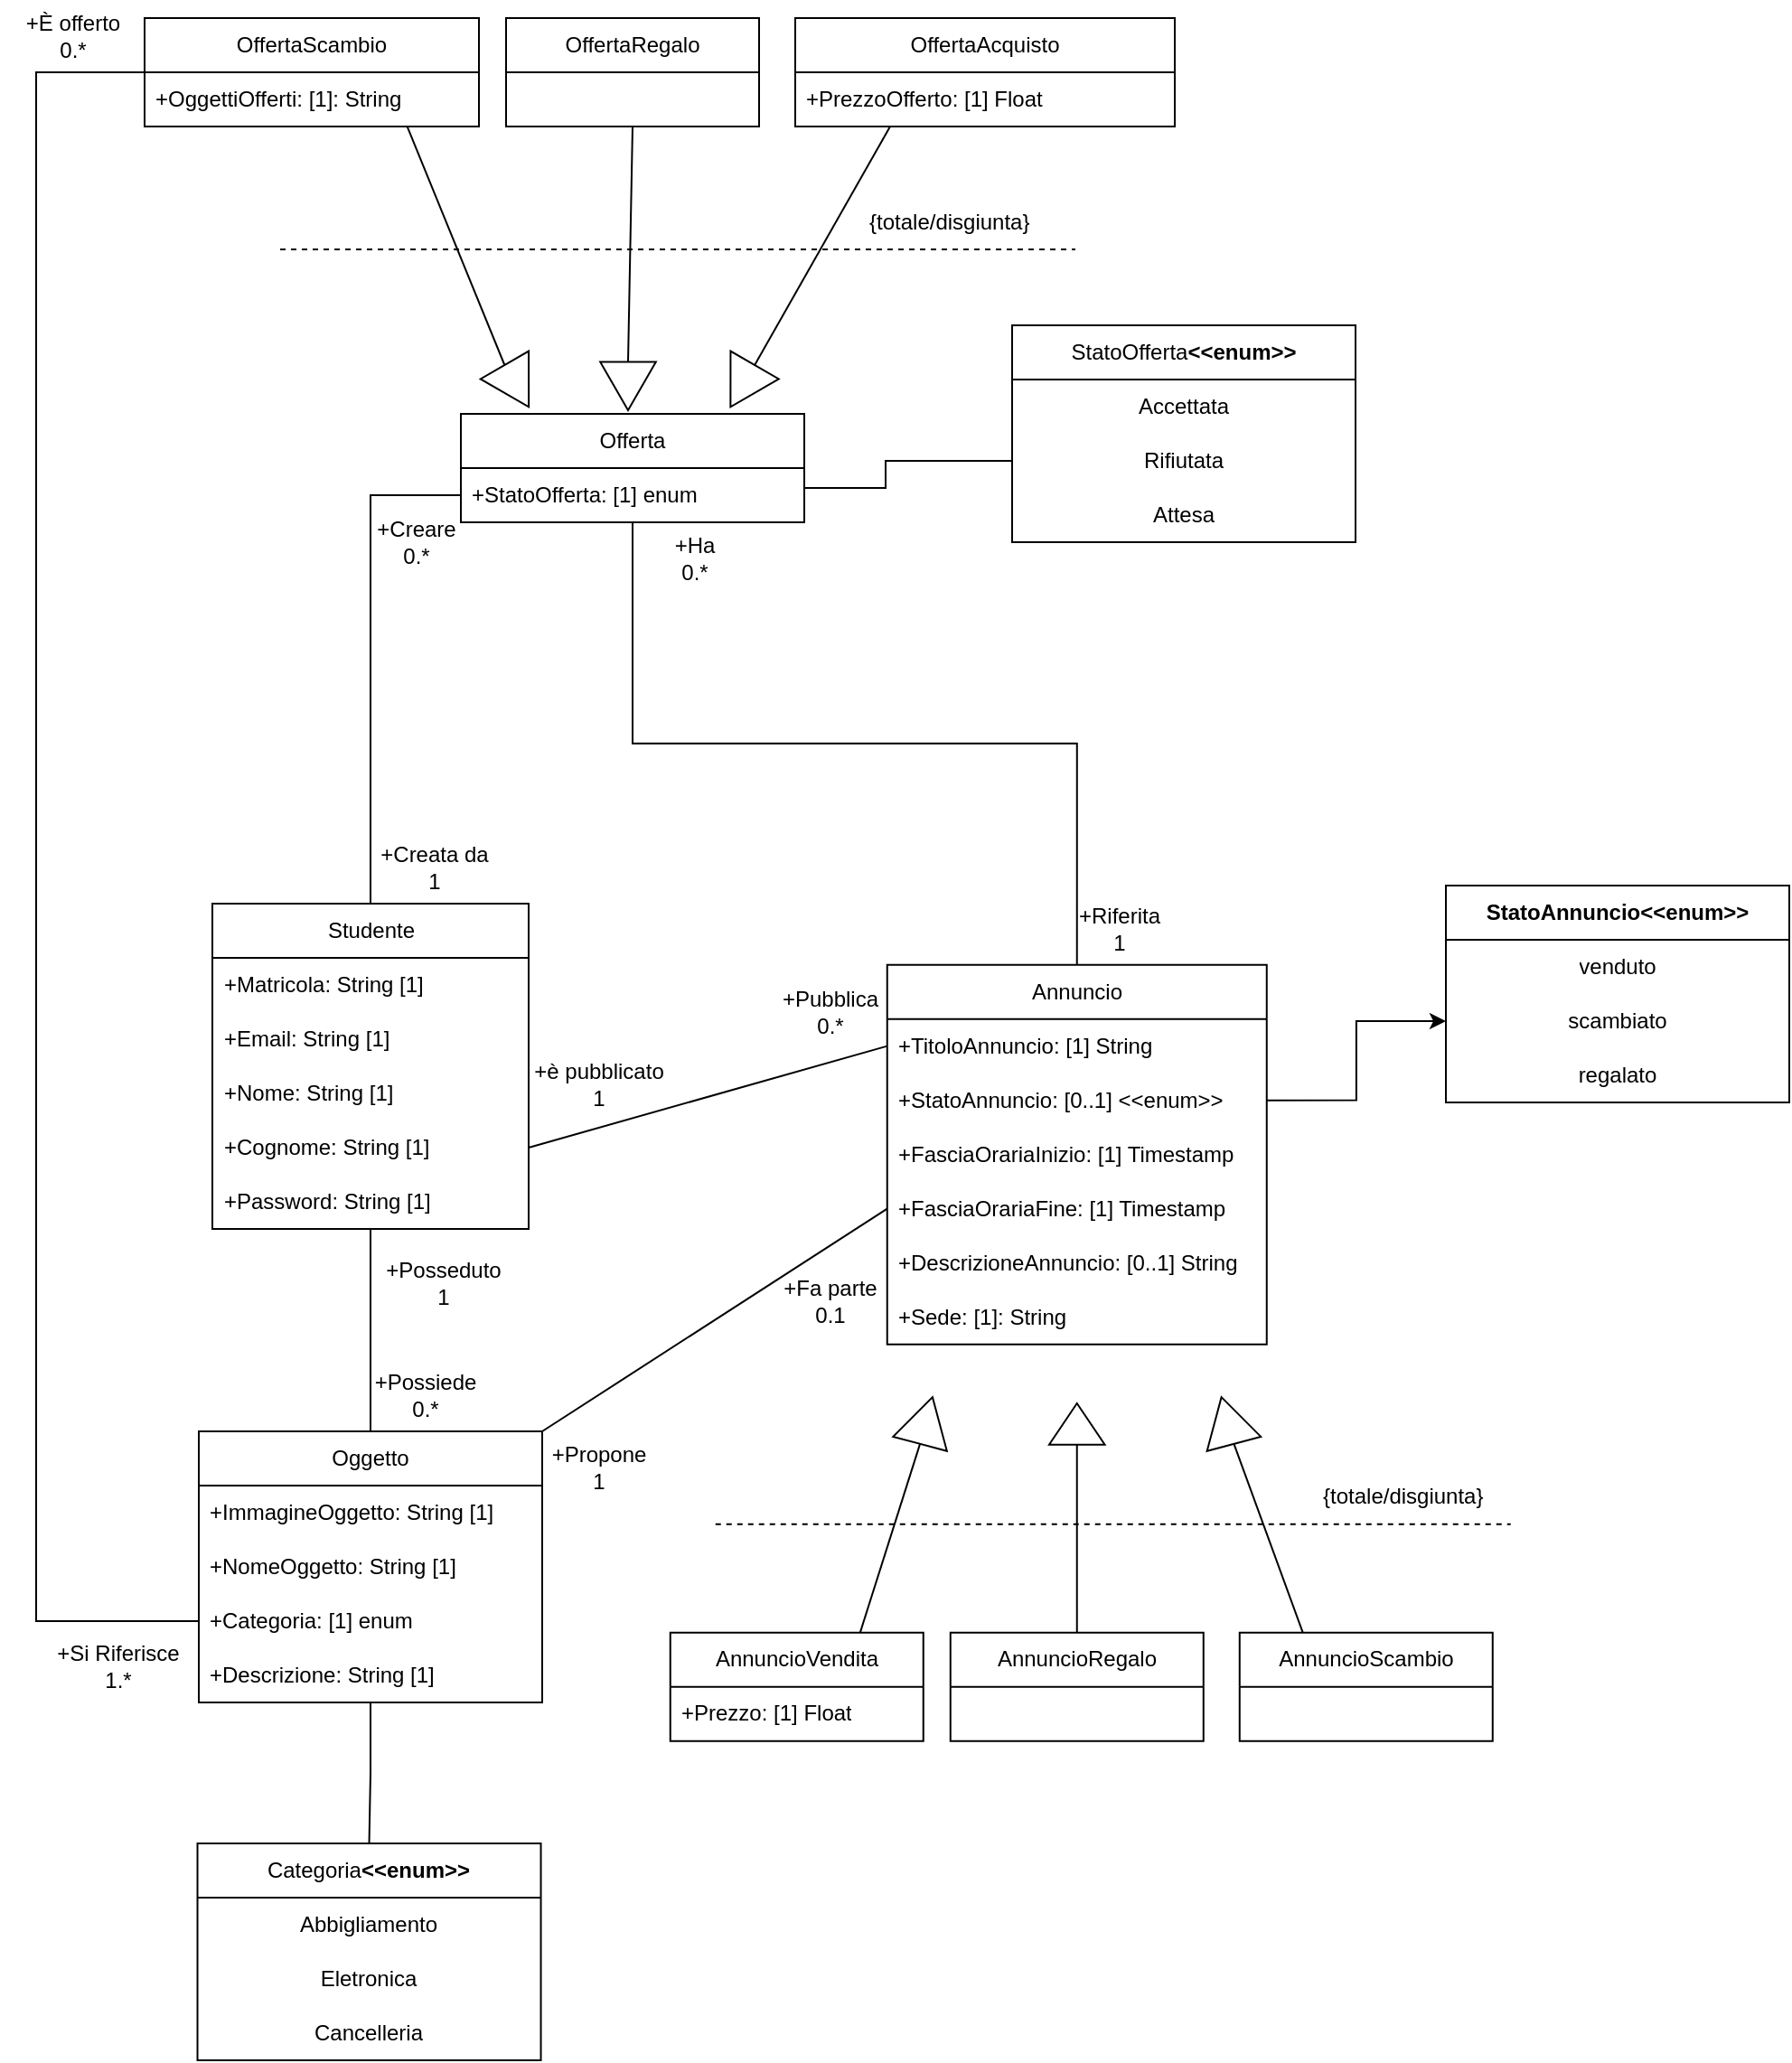 <mxfile version="27.1.4">
  <diagram name="Pagina-1" id="fstao1rTsG6bX0ReccVa">
    <mxGraphModel dx="1027" dy="323" grid="1" gridSize="10" guides="1" tooltips="1" connect="1" arrows="1" fold="1" page="1" pageScale="1" pageWidth="1169" pageHeight="827" math="0" shadow="0">
      <root>
        <mxCell id="0" />
        <mxCell id="1" parent="0" />
        <mxCell id="-MTlHBFxC1dhgQvG2mJh-1" value="Studente" style="swimlane;fontStyle=0;childLayout=stackLayout;horizontal=1;startSize=30;horizontalStack=0;resizeParent=1;resizeParentMax=0;resizeLast=0;collapsible=1;marginBottom=0;whiteSpace=wrap;html=1;" parent="1" vertex="1">
          <mxGeometry x="257.5" y="1400" width="175" height="180" as="geometry" />
        </mxCell>
        <mxCell id="ksHiljcpxTpXcH98oOzH-33" value="+Matricola: String [1]" style="text;strokeColor=none;fillColor=none;align=left;verticalAlign=middle;spacingLeft=4;spacingRight=4;overflow=hidden;points=[[0,0.5],[1,0.5]];portConstraint=eastwest;rotatable=0;whiteSpace=wrap;html=1;" vertex="1" parent="-MTlHBFxC1dhgQvG2mJh-1">
          <mxGeometry y="30" width="175" height="30" as="geometry" />
        </mxCell>
        <mxCell id="-MTlHBFxC1dhgQvG2mJh-57" value="+Email: String [1]" style="text;strokeColor=none;fillColor=none;align=left;verticalAlign=middle;spacingLeft=4;spacingRight=4;overflow=hidden;points=[[0,0.5],[1,0.5]];portConstraint=eastwest;rotatable=0;whiteSpace=wrap;html=1;" parent="-MTlHBFxC1dhgQvG2mJh-1" vertex="1">
          <mxGeometry y="60" width="175" height="30" as="geometry" />
        </mxCell>
        <mxCell id="ksHiljcpxTpXcH98oOzH-4" value="+Nome: String [1]" style="text;strokeColor=none;fillColor=none;align=left;verticalAlign=middle;spacingLeft=4;spacingRight=4;overflow=hidden;points=[[0,0.5],[1,0.5]];portConstraint=eastwest;rotatable=0;whiteSpace=wrap;html=1;" vertex="1" parent="-MTlHBFxC1dhgQvG2mJh-1">
          <mxGeometry y="90" width="175" height="30" as="geometry" />
        </mxCell>
        <mxCell id="-MTlHBFxC1dhgQvG2mJh-3" value="+Cognome: String [1]" style="text;strokeColor=none;fillColor=none;align=left;verticalAlign=middle;spacingLeft=4;spacingRight=4;overflow=hidden;points=[[0,0.5],[1,0.5]];portConstraint=eastwest;rotatable=0;whiteSpace=wrap;html=1;" parent="-MTlHBFxC1dhgQvG2mJh-1" vertex="1">
          <mxGeometry y="120" width="175" height="30" as="geometry" />
        </mxCell>
        <mxCell id="mf55nS-00f5Hyj-tEOja-1" value="+Password: String [1]" style="text;strokeColor=none;fillColor=none;align=left;verticalAlign=middle;spacingLeft=4;spacingRight=4;overflow=hidden;points=[[0,0.5],[1,0.5]];portConstraint=eastwest;rotatable=0;whiteSpace=wrap;html=1;" parent="-MTlHBFxC1dhgQvG2mJh-1" vertex="1">
          <mxGeometry y="150" width="175" height="30" as="geometry" />
        </mxCell>
        <mxCell id="ksHiljcpxTpXcH98oOzH-39" style="edgeStyle=orthogonalEdgeStyle;rounded=0;orthogonalLoop=1;jettySize=auto;html=1;exitX=0.5;exitY=1;exitDx=0;exitDy=0;entryX=0.5;entryY=0;entryDx=0;entryDy=0;endArrow=none;startFill=0;" edge="1" parent="1" source="-MTlHBFxC1dhgQvG2mJh-5" target="ksHiljcpxTpXcH98oOzH-34">
          <mxGeometry relative="1" as="geometry" />
        </mxCell>
        <mxCell id="-MTlHBFxC1dhgQvG2mJh-5" value="Oggetto" style="swimlane;fontStyle=0;childLayout=stackLayout;horizontal=1;startSize=30;horizontalStack=0;resizeParent=1;resizeParentMax=0;resizeLast=0;collapsible=1;marginBottom=0;whiteSpace=wrap;html=1;" parent="1" vertex="1">
          <mxGeometry x="250" y="1692.01" width="190" height="150" as="geometry" />
        </mxCell>
        <mxCell id="D3fO-mZiojXncixPVTUd-46" value="+ImmagineOggetto: String [1]" style="text;strokeColor=none;fillColor=none;align=left;verticalAlign=middle;spacingLeft=4;spacingRight=4;overflow=hidden;points=[[0,0.5],[1,0.5]];portConstraint=eastwest;rotatable=0;whiteSpace=wrap;html=1;" parent="-MTlHBFxC1dhgQvG2mJh-5" vertex="1">
          <mxGeometry y="30" width="190" height="30" as="geometry" />
        </mxCell>
        <mxCell id="ksHiljcpxTpXcH98oOzH-5" value="+NomeOggetto: String [1]" style="text;strokeColor=none;fillColor=none;align=left;verticalAlign=middle;spacingLeft=4;spacingRight=4;overflow=hidden;points=[[0,0.5],[1,0.5]];portConstraint=eastwest;rotatable=0;whiteSpace=wrap;html=1;" vertex="1" parent="-MTlHBFxC1dhgQvG2mJh-5">
          <mxGeometry y="60" width="190" height="30" as="geometry" />
        </mxCell>
        <mxCell id="ksHiljcpxTpXcH98oOzH-6" value="+Categoria: [1] enum" style="text;strokeColor=none;fillColor=none;align=left;verticalAlign=middle;spacingLeft=4;spacingRight=4;overflow=hidden;points=[[0,0.5],[1,0.5]];portConstraint=eastwest;rotatable=0;whiteSpace=wrap;html=1;" vertex="1" parent="-MTlHBFxC1dhgQvG2mJh-5">
          <mxGeometry y="90" width="190" height="30" as="geometry" />
        </mxCell>
        <mxCell id="-MTlHBFxC1dhgQvG2mJh-56" value="+Descrizione: String [1]" style="text;strokeColor=none;fillColor=none;align=left;verticalAlign=middle;spacingLeft=4;spacingRight=4;overflow=hidden;points=[[0,0.5],[1,0.5]];portConstraint=eastwest;rotatable=0;whiteSpace=wrap;html=1;" parent="-MTlHBFxC1dhgQvG2mJh-5" vertex="1">
          <mxGeometry y="120" width="190" height="30" as="geometry" />
        </mxCell>
        <mxCell id="-MTlHBFxC1dhgQvG2mJh-9" value="Annuncio" style="swimlane;fontStyle=0;childLayout=stackLayout;horizontal=1;startSize=30;horizontalStack=0;resizeParent=1;resizeParentMax=0;resizeLast=0;collapsible=1;marginBottom=0;whiteSpace=wrap;html=1;" parent="1" vertex="1">
          <mxGeometry x="630.88" y="1433.82" width="210" height="210" as="geometry" />
        </mxCell>
        <mxCell id="D3fO-mZiojXncixPVTUd-1" value="+TitoloAnnuncio: [1] String" style="text;strokeColor=none;fillColor=none;align=left;verticalAlign=middle;spacingLeft=4;spacingRight=4;overflow=hidden;points=[[0,0.5],[1,0.5]];portConstraint=eastwest;rotatable=0;whiteSpace=wrap;html=1;" parent="-MTlHBFxC1dhgQvG2mJh-9" vertex="1">
          <mxGeometry y="30" width="210" height="30" as="geometry" />
        </mxCell>
        <mxCell id="-MTlHBFxC1dhgQvG2mJh-10" value="+StatoAnnuncio: [0..1] &amp;lt;&amp;lt;enum&amp;gt;&amp;gt;" style="text;strokeColor=none;fillColor=none;align=left;verticalAlign=middle;spacingLeft=4;spacingRight=4;overflow=hidden;points=[[0,0.5],[1,0.5]];portConstraint=eastwest;rotatable=0;whiteSpace=wrap;html=1;" parent="-MTlHBFxC1dhgQvG2mJh-9" vertex="1">
          <mxGeometry y="60" width="210" height="30" as="geometry" />
        </mxCell>
        <mxCell id="-MTlHBFxC1dhgQvG2mJh-15" value="+FasciaOrariaInizio: [1] Timestamp" style="text;strokeColor=none;fillColor=none;align=left;verticalAlign=middle;spacingLeft=4;spacingRight=4;overflow=hidden;points=[[0,0.5],[1,0.5]];portConstraint=eastwest;rotatable=0;whiteSpace=wrap;html=1;" parent="-MTlHBFxC1dhgQvG2mJh-9" vertex="1">
          <mxGeometry y="90" width="210" height="30" as="geometry" />
        </mxCell>
        <mxCell id="mf55nS-00f5Hyj-tEOja-5" value="+FasciaOrariaFine: [1] Timestamp" style="text;strokeColor=none;fillColor=none;align=left;verticalAlign=middle;spacingLeft=4;spacingRight=4;overflow=hidden;points=[[0,0.5],[1,0.5]];portConstraint=eastwest;rotatable=0;whiteSpace=wrap;html=1;" parent="-MTlHBFxC1dhgQvG2mJh-9" vertex="1">
          <mxGeometry y="120" width="210" height="30" as="geometry" />
        </mxCell>
        <mxCell id="-MTlHBFxC1dhgQvG2mJh-16" value="+DescrizioneAnnuncio: [0..1] String" style="text;strokeColor=none;fillColor=none;align=left;verticalAlign=middle;spacingLeft=4;spacingRight=4;overflow=hidden;points=[[0,0.5],[1,0.5]];portConstraint=eastwest;rotatable=0;whiteSpace=wrap;html=1;" parent="-MTlHBFxC1dhgQvG2mJh-9" vertex="1">
          <mxGeometry y="150" width="210" height="30" as="geometry" />
        </mxCell>
        <mxCell id="D3fO-mZiojXncixPVTUd-45" value="+Sede: [1]: String" style="text;strokeColor=none;fillColor=none;align=left;verticalAlign=middle;spacingLeft=4;spacingRight=4;overflow=hidden;points=[[0,0.5],[1,0.5]];portConstraint=eastwest;rotatable=0;whiteSpace=wrap;html=1;" parent="-MTlHBFxC1dhgQvG2mJh-9" vertex="1">
          <mxGeometry y="180" width="210" height="30" as="geometry" />
        </mxCell>
        <mxCell id="-MTlHBFxC1dhgQvG2mJh-18" value="" style="triangle;whiteSpace=wrap;html=1;rotation=-75;" parent="1" vertex="1">
          <mxGeometry x="639.12" y="1670.6" width="26.76" height="30.81" as="geometry" />
        </mxCell>
        <mxCell id="-MTlHBFxC1dhgQvG2mJh-19" value="" style="triangle;whiteSpace=wrap;html=1;rotation=-90;" parent="1" vertex="1">
          <mxGeometry x="724.44" y="1672.55" width="22.87" height="30.81" as="geometry" />
        </mxCell>
        <mxCell id="-MTlHBFxC1dhgQvG2mJh-20" value="" style="triangle;whiteSpace=wrap;html=1;rotation=-105;" parent="1" vertex="1">
          <mxGeometry x="805.885" y="1670.595" width="26.76" height="30.81" as="geometry" />
        </mxCell>
        <mxCell id="-MTlHBFxC1dhgQvG2mJh-21" value="" style="endArrow=none;html=1;rounded=0;entryX=0;entryY=0.5;entryDx=0;entryDy=0;exitX=0.75;exitY=0;exitDx=0;exitDy=0;" parent="1" source="-MTlHBFxC1dhgQvG2mJh-30" target="-MTlHBFxC1dhgQvG2mJh-18" edge="1">
          <mxGeometry width="50" height="50" relative="1" as="geometry">
            <mxPoint x="615.88" y="1803.42" as="sourcePoint" />
            <mxPoint x="645.88" y="1732.22" as="targetPoint" />
          </mxGeometry>
        </mxCell>
        <mxCell id="-MTlHBFxC1dhgQvG2mJh-22" value="" style="endArrow=none;html=1;rounded=0;entryX=0;entryY=0.5;entryDx=0;entryDy=0;exitX=0.5;exitY=0;exitDx=0;exitDy=0;" parent="1" target="-MTlHBFxC1dhgQvG2mJh-19" edge="1">
          <mxGeometry width="50" height="50" relative="1" as="geometry">
            <mxPoint x="735.88" y="1803.42" as="sourcePoint" />
            <mxPoint x="735.883" y="1730.201" as="targetPoint" />
          </mxGeometry>
        </mxCell>
        <mxCell id="-MTlHBFxC1dhgQvG2mJh-23" value="" style="endArrow=none;html=1;rounded=0;entryX=0;entryY=0.5;entryDx=0;entryDy=0;exitX=0.25;exitY=0;exitDx=0;exitDy=0;" parent="1" source="-MTlHBFxC1dhgQvG2mJh-42" target="-MTlHBFxC1dhgQvG2mJh-20" edge="1">
          <mxGeometry width="50" height="50" relative="1" as="geometry">
            <mxPoint x="835.88" y="1783.42" as="sourcePoint" />
            <mxPoint x="815.88" y="1753.42" as="targetPoint" />
          </mxGeometry>
        </mxCell>
        <mxCell id="-MTlHBFxC1dhgQvG2mJh-30" value="AnnuncioVendita" style="swimlane;fontStyle=0;childLayout=stackLayout;horizontal=1;startSize=30;horizontalStack=0;resizeParent=1;resizeParentMax=0;resizeLast=0;collapsible=1;marginBottom=0;whiteSpace=wrap;html=1;" parent="1" vertex="1">
          <mxGeometry x="510.88" y="1803.42" width="140" height="60" as="geometry" />
        </mxCell>
        <mxCell id="ksHiljcpxTpXcH98oOzH-3" value="+Prezzo: [1] Float" style="text;strokeColor=none;fillColor=none;align=left;verticalAlign=middle;spacingLeft=4;spacingRight=4;overflow=hidden;points=[[0,0.5],[1,0.5]];portConstraint=eastwest;rotatable=0;whiteSpace=wrap;html=1;" vertex="1" parent="-MTlHBFxC1dhgQvG2mJh-30">
          <mxGeometry y="30" width="140" height="30" as="geometry" />
        </mxCell>
        <mxCell id="-MTlHBFxC1dhgQvG2mJh-36" value="AnnuncioRegalo" style="swimlane;fontStyle=0;childLayout=stackLayout;horizontal=1;startSize=30;horizontalStack=0;resizeParent=1;resizeParentMax=0;resizeLast=0;collapsible=1;marginBottom=0;whiteSpace=wrap;html=1;" parent="1" vertex="1">
          <mxGeometry x="665.88" y="1803.42" width="140" height="60" as="geometry" />
        </mxCell>
        <mxCell id="-MTlHBFxC1dhgQvG2mJh-42" value="AnnuncioScambio" style="swimlane;fontStyle=0;childLayout=stackLayout;horizontal=1;startSize=30;horizontalStack=0;resizeParent=1;resizeParentMax=0;resizeLast=0;collapsible=1;marginBottom=0;whiteSpace=wrap;html=1;" parent="1" vertex="1">
          <mxGeometry x="825.88" y="1803.42" width="140" height="60" as="geometry" />
        </mxCell>
        <mxCell id="-MTlHBFxC1dhgQvG2mJh-53" value="" style="endArrow=none;dashed=1;html=1;rounded=0;" parent="1" edge="1">
          <mxGeometry width="50" height="50" relative="1" as="geometry">
            <mxPoint x="535.88" y="1743.42" as="sourcePoint" />
            <mxPoint x="975.88" y="1743.42" as="targetPoint" />
          </mxGeometry>
        </mxCell>
        <mxCell id="-MTlHBFxC1dhgQvG2mJh-54" value="{totale/disgiunta}" style="text;strokeColor=none;fillColor=none;align=left;verticalAlign=middle;spacingLeft=4;spacingRight=4;overflow=hidden;points=[[0,0.5],[1,0.5]];portConstraint=eastwest;rotatable=0;whiteSpace=wrap;html=1;" parent="1" vertex="1">
          <mxGeometry x="865.88" y="1713.42" width="100" height="30" as="geometry" />
        </mxCell>
        <mxCell id="-MTlHBFxC1dhgQvG2mJh-65" value="" style="endArrow=none;html=1;rounded=0;exitX=0;exitY=0.5;exitDx=0;exitDy=0;entryX=1;entryY=0.5;entryDx=0;entryDy=0;" parent="1" source="D3fO-mZiojXncixPVTUd-1" target="-MTlHBFxC1dhgQvG2mJh-3" edge="1">
          <mxGeometry width="50" height="50" relative="1" as="geometry">
            <mxPoint x="482.5" y="1510" as="sourcePoint" />
            <mxPoint x="395" y="1430" as="targetPoint" />
          </mxGeometry>
        </mxCell>
        <mxCell id="ksHiljcpxTpXcH98oOzH-23" style="edgeStyle=orthogonalEdgeStyle;rounded=0;orthogonalLoop=1;jettySize=auto;html=1;exitX=1;exitY=0.5;exitDx=0;exitDy=0;entryX=0;entryY=0.5;entryDx=0;entryDy=0;endArrow=none;startFill=0;" edge="1" parent="1" source="-MTlHBFxC1dhgQvG2mJh-71" target="ksHiljcpxTpXcH98oOzH-21">
          <mxGeometry relative="1" as="geometry">
            <Array as="points">
              <mxPoint x="585" y="1170" />
              <mxPoint x="630" y="1170" />
              <mxPoint x="630" y="1155" />
            </Array>
          </mxGeometry>
        </mxCell>
        <mxCell id="ksHiljcpxTpXcH98oOzH-30" style="edgeStyle=orthogonalEdgeStyle;rounded=0;orthogonalLoop=1;jettySize=auto;html=1;exitX=0.5;exitY=1;exitDx=0;exitDy=0;entryX=0.5;entryY=0;entryDx=0;entryDy=0;endArrow=none;startFill=0;" edge="1" parent="1" source="-MTlHBFxC1dhgQvG2mJh-71" target="-MTlHBFxC1dhgQvG2mJh-9">
          <mxGeometry relative="1" as="geometry" />
        </mxCell>
        <mxCell id="-MTlHBFxC1dhgQvG2mJh-71" value="Offerta" style="swimlane;fontStyle=0;childLayout=stackLayout;horizontal=1;startSize=30;horizontalStack=0;resizeParent=1;resizeParentMax=0;resizeLast=0;collapsible=1;marginBottom=0;whiteSpace=wrap;html=1;" parent="1" vertex="1">
          <mxGeometry x="395" y="1128.99" width="190" height="60" as="geometry" />
        </mxCell>
        <mxCell id="-MTlHBFxC1dhgQvG2mJh-72" value="+StatoOfferta: [1] enum" style="text;strokeColor=none;fillColor=none;align=left;verticalAlign=middle;spacingLeft=4;spacingRight=4;overflow=hidden;points=[[0,0.5],[1,0.5]];portConstraint=eastwest;rotatable=0;whiteSpace=wrap;html=1;" parent="-MTlHBFxC1dhgQvG2mJh-71" vertex="1">
          <mxGeometry y="30" width="190" height="30" as="geometry" />
        </mxCell>
        <mxCell id="-MTlHBFxC1dhgQvG2mJh-76" value="" style="triangle;whiteSpace=wrap;html=1;rotation=60;" parent="1" vertex="1">
          <mxGeometry x="412.5" y="1098.18" width="26.76" height="30.81" as="geometry" />
        </mxCell>
        <mxCell id="-MTlHBFxC1dhgQvG2mJh-77" value="" style="triangle;whiteSpace=wrap;html=1;rotation=90;" parent="1" vertex="1">
          <mxGeometry x="474.123" y="1098.176" width="26.76" height="30.81" as="geometry" />
        </mxCell>
        <mxCell id="-MTlHBFxC1dhgQvG2mJh-78" value="" style="triangle;whiteSpace=wrap;html=1;rotation=120;" parent="1" vertex="1">
          <mxGeometry x="537.495" y="1098.175" width="26.76" height="30.81" as="geometry" />
        </mxCell>
        <mxCell id="-MTlHBFxC1dhgQvG2mJh-79" value="" style="endArrow=none;html=1;rounded=0;exitX=0.716;exitY=0.995;exitDx=0;exitDy=0;exitPerimeter=0;entryX=0;entryY=0.5;entryDx=0;entryDy=0;" parent="1" target="-MTlHBFxC1dhgQvG2mJh-76" edge="1">
          <mxGeometry width="50" height="50" relative="1" as="geometry">
            <mxPoint x="365.24" y="969.85" as="sourcePoint" />
            <mxPoint x="415" y="1097.99" as="targetPoint" />
          </mxGeometry>
        </mxCell>
        <mxCell id="-MTlHBFxC1dhgQvG2mJh-80" value="" style="endArrow=none;html=1;rounded=0;entryX=0.5;entryY=1;entryDx=0;entryDy=0;exitX=0;exitY=0.5;exitDx=0;exitDy=0;" parent="1" source="-MTlHBFxC1dhgQvG2mJh-77" target="-MTlHBFxC1dhgQvG2mJh-84" edge="1">
          <mxGeometry width="50" height="50" relative="1" as="geometry">
            <mxPoint x="482.02" y="1098.18" as="sourcePoint" />
            <mxPoint x="482.043" y="1025.151" as="targetPoint" />
          </mxGeometry>
        </mxCell>
        <mxCell id="-MTlHBFxC1dhgQvG2mJh-81" value="" style="endArrow=none;html=1;rounded=0;entryX=0;entryY=0.5;entryDx=0;entryDy=0;exitX=0.25;exitY=1;exitDx=0;exitDy=0;" parent="1" source="-MTlHBFxC1dhgQvG2mJh-85" target="-MTlHBFxC1dhgQvG2mJh-78" edge="1">
          <mxGeometry width="50" height="50" relative="1" as="geometry">
            <mxPoint x="552.5" y="1140" as="sourcePoint" />
            <mxPoint x="507.5" y="1090" as="targetPoint" />
          </mxGeometry>
        </mxCell>
        <mxCell id="ksHiljcpxTpXcH98oOzH-27" style="edgeStyle=orthogonalEdgeStyle;rounded=0;orthogonalLoop=1;jettySize=auto;html=1;exitX=0;exitY=0.5;exitDx=0;exitDy=0;entryX=0;entryY=0.5;entryDx=0;entryDy=0;endArrow=none;startFill=0;" edge="1" parent="1" source="-MTlHBFxC1dhgQvG2mJh-82" target="ksHiljcpxTpXcH98oOzH-6">
          <mxGeometry relative="1" as="geometry">
            <Array as="points">
              <mxPoint x="160" y="940" />
              <mxPoint x="160" y="1797" />
            </Array>
          </mxGeometry>
        </mxCell>
        <mxCell id="-MTlHBFxC1dhgQvG2mJh-82" value="OffertaScambio" style="swimlane;fontStyle=0;childLayout=stackLayout;horizontal=1;startSize=30;horizontalStack=0;resizeParent=1;resizeParentMax=0;resizeLast=0;collapsible=1;marginBottom=0;whiteSpace=wrap;html=1;" parent="1" vertex="1">
          <mxGeometry x="220" y="910" width="185" height="60" as="geometry" />
        </mxCell>
        <mxCell id="ksHiljcpxTpXcH98oOzH-15" value="+OggettiOfferti: [1]: String&amp;nbsp;" style="text;strokeColor=none;fillColor=none;align=left;verticalAlign=middle;spacingLeft=4;spacingRight=4;overflow=hidden;points=[[0,0.5],[1,0.5]];portConstraint=eastwest;rotatable=0;whiteSpace=wrap;html=1;" vertex="1" parent="-MTlHBFxC1dhgQvG2mJh-82">
          <mxGeometry y="30" width="185" height="30" as="geometry" />
        </mxCell>
        <mxCell id="-MTlHBFxC1dhgQvG2mJh-84" value="OffertaRegalo" style="swimlane;fontStyle=0;childLayout=stackLayout;horizontal=1;startSize=30;horizontalStack=0;resizeParent=1;resizeParentMax=0;resizeLast=0;collapsible=1;marginBottom=0;whiteSpace=wrap;html=1;" parent="1" vertex="1">
          <mxGeometry x="420" y="910" width="140" height="60" as="geometry" />
        </mxCell>
        <mxCell id="-MTlHBFxC1dhgQvG2mJh-85" value="OffertaAcquisto" style="swimlane;fontStyle=0;childLayout=stackLayout;horizontal=1;startSize=30;horizontalStack=0;resizeParent=1;resizeParentMax=0;resizeLast=0;collapsible=1;marginBottom=0;whiteSpace=wrap;html=1;" parent="1" vertex="1">
          <mxGeometry x="580" y="910" width="210" height="60" as="geometry" />
        </mxCell>
        <mxCell id="ksHiljcpxTpXcH98oOzH-17" value="+PrezzoOfferto: [1] Float" style="text;strokeColor=none;fillColor=none;align=left;verticalAlign=middle;spacingLeft=4;spacingRight=4;overflow=hidden;points=[[0,0.5],[1,0.5]];portConstraint=eastwest;rotatable=0;whiteSpace=wrap;html=1;" vertex="1" parent="-MTlHBFxC1dhgQvG2mJh-85">
          <mxGeometry y="30" width="210" height="30" as="geometry" />
        </mxCell>
        <mxCell id="-MTlHBFxC1dhgQvG2mJh-86" value="" style="endArrow=none;dashed=1;html=1;rounded=0;" parent="1" edge="1">
          <mxGeometry width="50" height="50" relative="1" as="geometry">
            <mxPoint x="295" y="1037.99" as="sourcePoint" />
            <mxPoint x="735" y="1037.99" as="targetPoint" />
          </mxGeometry>
        </mxCell>
        <mxCell id="-MTlHBFxC1dhgQvG2mJh-87" value="{totale/disgiunta}" style="text;strokeColor=none;fillColor=none;align=left;verticalAlign=middle;spacingLeft=4;spacingRight=4;overflow=hidden;points=[[0,0.5],[1,0.5]];portConstraint=eastwest;rotatable=0;whiteSpace=wrap;html=1;" parent="1" vertex="1">
          <mxGeometry x="615" y="1007.99" width="100" height="30" as="geometry" />
        </mxCell>
        <mxCell id="-MTlHBFxC1dhgQvG2mJh-90" value="" style="endArrow=none;html=1;rounded=0;entryX=0;entryY=0.5;entryDx=0;entryDy=0;exitX=1;exitY=0;exitDx=0;exitDy=0;" parent="1" source="-MTlHBFxC1dhgQvG2mJh-5" target="mf55nS-00f5Hyj-tEOja-5" edge="1">
          <mxGeometry width="50" height="50" relative="1" as="geometry">
            <mxPoint x="440" y="1635" as="sourcePoint" />
            <mxPoint x="417.5" y="1660" as="targetPoint" />
          </mxGeometry>
        </mxCell>
        <mxCell id="mf55nS-00f5Hyj-tEOja-9" value="&lt;b&gt;StatoAnnuncio&amp;lt;&amp;lt;enum&amp;gt;&amp;gt;&lt;/b&gt;" style="swimlane;fontStyle=0;childLayout=stackLayout;horizontal=1;startSize=30;horizontalStack=0;resizeParent=1;resizeParentMax=0;resizeLast=0;collapsible=1;marginBottom=0;whiteSpace=wrap;html=1;" parent="1" vertex="1">
          <mxGeometry x="940" y="1390" width="190" height="120" as="geometry" />
        </mxCell>
        <mxCell id="mf55nS-00f5Hyj-tEOja-10" value="venduto" style="text;strokeColor=none;fillColor=none;align=center;verticalAlign=middle;spacingLeft=4;spacingRight=4;overflow=hidden;points=[[0,0.5],[1,0.5]];portConstraint=eastwest;rotatable=0;whiteSpace=wrap;html=1;" parent="mf55nS-00f5Hyj-tEOja-9" vertex="1">
          <mxGeometry y="30" width="190" height="30" as="geometry" />
        </mxCell>
        <mxCell id="mf55nS-00f5Hyj-tEOja-11" value="scambiato" style="text;strokeColor=none;fillColor=none;align=center;verticalAlign=middle;spacingLeft=4;spacingRight=4;overflow=hidden;points=[[0,0.5],[1,0.5]];portConstraint=eastwest;rotatable=0;whiteSpace=wrap;html=1;" parent="mf55nS-00f5Hyj-tEOja-9" vertex="1">
          <mxGeometry y="60" width="190" height="30" as="geometry" />
        </mxCell>
        <mxCell id="mf55nS-00f5Hyj-tEOja-13" value="regalato" style="text;strokeColor=none;fillColor=none;align=center;verticalAlign=middle;spacingLeft=4;spacingRight=4;overflow=hidden;points=[[0,0.5],[1,0.5]];portConstraint=eastwest;rotatable=0;whiteSpace=wrap;html=1;" parent="mf55nS-00f5Hyj-tEOja-9" vertex="1">
          <mxGeometry y="90" width="190" height="30" as="geometry" />
        </mxCell>
        <mxCell id="mf55nS-00f5Hyj-tEOja-12" style="edgeStyle=orthogonalEdgeStyle;rounded=0;orthogonalLoop=1;jettySize=auto;html=1;exitX=1;exitY=0.5;exitDx=0;exitDy=0;entryX=0;entryY=0.5;entryDx=0;entryDy=0;" parent="1" source="-MTlHBFxC1dhgQvG2mJh-10" target="mf55nS-00f5Hyj-tEOja-11" edge="1">
          <mxGeometry relative="1" as="geometry" />
        </mxCell>
        <mxCell id="D3fO-mZiojXncixPVTUd-41" value="" style="endArrow=none;html=1;rounded=0;exitX=0.5;exitY=0;exitDx=0;exitDy=0;entryX=0.5;entryY=1;entryDx=0;entryDy=0;" parent="1" source="-MTlHBFxC1dhgQvG2mJh-5" target="-MTlHBFxC1dhgQvG2mJh-1" edge="1">
          <mxGeometry width="50" height="50" relative="1" as="geometry">
            <mxPoint x="340" y="1690" as="sourcePoint" />
            <mxPoint x="340" y="1520" as="targetPoint" />
          </mxGeometry>
        </mxCell>
        <mxCell id="ksHiljcpxTpXcH98oOzH-7" value="+Pubblica&lt;div&gt;0.*&lt;/div&gt;" style="text;html=1;align=center;verticalAlign=middle;resizable=0;points=[];autosize=1;strokeColor=none;fillColor=none;" vertex="1" parent="1">
          <mxGeometry x="559.12" y="1440" width="80" height="40" as="geometry" />
        </mxCell>
        <mxCell id="ksHiljcpxTpXcH98oOzH-8" value="+è pubblicato&lt;div&gt;1&lt;/div&gt;" style="text;html=1;align=center;verticalAlign=middle;resizable=0;points=[];autosize=1;strokeColor=none;fillColor=none;" vertex="1" parent="1">
          <mxGeometry x="420.88" y="1480" width="100" height="40" as="geometry" />
        </mxCell>
        <mxCell id="ksHiljcpxTpXcH98oOzH-11" value="+Posseduto&lt;div&gt;1&lt;/div&gt;" style="text;html=1;align=center;verticalAlign=middle;resizable=0;points=[];autosize=1;strokeColor=none;fillColor=none;" vertex="1" parent="1">
          <mxGeometry x="340" y="1590" width="90" height="40" as="geometry" />
        </mxCell>
        <mxCell id="ksHiljcpxTpXcH98oOzH-12" value="+Possiede&lt;div&gt;0.*&lt;/div&gt;" style="text;html=1;align=center;verticalAlign=middle;resizable=0;points=[];autosize=1;strokeColor=none;fillColor=none;" vertex="1" parent="1">
          <mxGeometry x="335" y="1652.01" width="80" height="40" as="geometry" />
        </mxCell>
        <mxCell id="ksHiljcpxTpXcH98oOzH-13" value="+Propone&lt;div&gt;1&lt;/div&gt;" style="text;html=1;align=center;verticalAlign=middle;resizable=0;points=[];autosize=1;strokeColor=none;fillColor=none;" vertex="1" parent="1">
          <mxGeometry x="430.88" y="1692.01" width="80" height="40" as="geometry" />
        </mxCell>
        <mxCell id="ksHiljcpxTpXcH98oOzH-14" value="+Fa parte&lt;div&gt;0.1&lt;/div&gt;" style="text;html=1;align=center;verticalAlign=middle;resizable=0;points=[];autosize=1;strokeColor=none;fillColor=none;" vertex="1" parent="1">
          <mxGeometry x="559.12" y="1600" width="80" height="40" as="geometry" />
        </mxCell>
        <mxCell id="ksHiljcpxTpXcH98oOzH-19" value="&lt;span style=&quot;text-align: left;&quot;&gt;StatoOfferta&lt;/span&gt;&lt;b&gt;&amp;lt;&amp;lt;enum&amp;gt;&amp;gt;&lt;/b&gt;" style="swimlane;fontStyle=0;childLayout=stackLayout;horizontal=1;startSize=30;horizontalStack=0;resizeParent=1;resizeParentMax=0;resizeLast=0;collapsible=1;marginBottom=0;whiteSpace=wrap;html=1;" vertex="1" parent="1">
          <mxGeometry x="700" y="1080" width="190" height="120" as="geometry" />
        </mxCell>
        <mxCell id="ksHiljcpxTpXcH98oOzH-20" value="Accettata" style="text;strokeColor=none;fillColor=none;align=center;verticalAlign=middle;spacingLeft=4;spacingRight=4;overflow=hidden;points=[[0,0.5],[1,0.5]];portConstraint=eastwest;rotatable=0;whiteSpace=wrap;html=1;" vertex="1" parent="ksHiljcpxTpXcH98oOzH-19">
          <mxGeometry y="30" width="190" height="30" as="geometry" />
        </mxCell>
        <mxCell id="ksHiljcpxTpXcH98oOzH-21" value="Rifiutata" style="text;strokeColor=none;fillColor=none;align=center;verticalAlign=middle;spacingLeft=4;spacingRight=4;overflow=hidden;points=[[0,0.5],[1,0.5]];portConstraint=eastwest;rotatable=0;whiteSpace=wrap;html=1;" vertex="1" parent="ksHiljcpxTpXcH98oOzH-19">
          <mxGeometry y="60" width="190" height="30" as="geometry" />
        </mxCell>
        <mxCell id="ksHiljcpxTpXcH98oOzH-22" value="Attesa" style="text;strokeColor=none;fillColor=none;align=center;verticalAlign=middle;spacingLeft=4;spacingRight=4;overflow=hidden;points=[[0,0.5],[1,0.5]];portConstraint=eastwest;rotatable=0;whiteSpace=wrap;html=1;" vertex="1" parent="ksHiljcpxTpXcH98oOzH-19">
          <mxGeometry y="90" width="190" height="30" as="geometry" />
        </mxCell>
        <mxCell id="ksHiljcpxTpXcH98oOzH-24" style="edgeStyle=orthogonalEdgeStyle;rounded=0;orthogonalLoop=1;jettySize=auto;html=1;exitX=0;exitY=0.5;exitDx=0;exitDy=0;entryX=0.5;entryY=0;entryDx=0;entryDy=0;endArrow=none;startFill=0;" edge="1" parent="1" source="-MTlHBFxC1dhgQvG2mJh-72" target="-MTlHBFxC1dhgQvG2mJh-1">
          <mxGeometry relative="1" as="geometry" />
        </mxCell>
        <mxCell id="ksHiljcpxTpXcH98oOzH-25" value="+Creare&lt;div&gt;0.*&lt;/div&gt;" style="text;html=1;align=center;verticalAlign=middle;resizable=0;points=[];autosize=1;strokeColor=none;fillColor=none;" vertex="1" parent="1">
          <mxGeometry x="335" y="1180" width="70" height="40" as="geometry" />
        </mxCell>
        <mxCell id="ksHiljcpxTpXcH98oOzH-26" value="+Creata da&lt;div&gt;1&lt;/div&gt;" style="text;html=1;align=center;verticalAlign=middle;resizable=0;points=[];autosize=1;strokeColor=none;fillColor=none;" vertex="1" parent="1">
          <mxGeometry x="340" y="1360" width="80" height="40" as="geometry" />
        </mxCell>
        <mxCell id="ksHiljcpxTpXcH98oOzH-28" value="+Si Riferisce&lt;div&gt;1.*&lt;/div&gt;" style="text;html=1;align=center;verticalAlign=middle;resizable=0;points=[];autosize=1;strokeColor=none;fillColor=none;" vertex="1" parent="1">
          <mxGeometry x="160" y="1802.01" width="90" height="40" as="geometry" />
        </mxCell>
        <mxCell id="ksHiljcpxTpXcH98oOzH-29" value="+È offerto&lt;div&gt;0.*&lt;/div&gt;" style="text;html=1;align=center;verticalAlign=middle;resizable=0;points=[];autosize=1;strokeColor=none;fillColor=none;" vertex="1" parent="1">
          <mxGeometry x="140" y="900" width="80" height="40" as="geometry" />
        </mxCell>
        <mxCell id="ksHiljcpxTpXcH98oOzH-31" value="+Ha&lt;div&gt;0.*&lt;/div&gt;" style="text;html=1;align=center;verticalAlign=middle;resizable=0;points=[];autosize=1;strokeColor=none;fillColor=none;" vertex="1" parent="1">
          <mxGeometry x="499.26" y="1188.99" width="50" height="40" as="geometry" />
        </mxCell>
        <mxCell id="ksHiljcpxTpXcH98oOzH-32" value="+Riferita&lt;div&gt;1&lt;/div&gt;" style="text;html=1;align=center;verticalAlign=middle;resizable=0;points=[];autosize=1;strokeColor=none;fillColor=none;" vertex="1" parent="1">
          <mxGeometry x="724.44" y="1393.82" width="70" height="40" as="geometry" />
        </mxCell>
        <mxCell id="ksHiljcpxTpXcH98oOzH-34" value="Categoria&lt;b&gt;&amp;lt;&amp;lt;enum&amp;gt;&amp;gt;&lt;/b&gt;" style="swimlane;fontStyle=0;childLayout=stackLayout;horizontal=1;startSize=30;horizontalStack=0;resizeParent=1;resizeParentMax=0;resizeLast=0;collapsible=1;marginBottom=0;whiteSpace=wrap;html=1;" vertex="1" parent="1">
          <mxGeometry x="249.26" y="1920" width="190" height="120" as="geometry" />
        </mxCell>
        <mxCell id="ksHiljcpxTpXcH98oOzH-35" value="Abbigliamento" style="text;strokeColor=none;fillColor=none;align=center;verticalAlign=middle;spacingLeft=4;spacingRight=4;overflow=hidden;points=[[0,0.5],[1,0.5]];portConstraint=eastwest;rotatable=0;whiteSpace=wrap;html=1;" vertex="1" parent="ksHiljcpxTpXcH98oOzH-34">
          <mxGeometry y="30" width="190" height="30" as="geometry" />
        </mxCell>
        <mxCell id="ksHiljcpxTpXcH98oOzH-36" value="Eletronica" style="text;strokeColor=none;fillColor=none;align=center;verticalAlign=middle;spacingLeft=4;spacingRight=4;overflow=hidden;points=[[0,0.5],[1,0.5]];portConstraint=eastwest;rotatable=0;whiteSpace=wrap;html=1;" vertex="1" parent="ksHiljcpxTpXcH98oOzH-34">
          <mxGeometry y="60" width="190" height="30" as="geometry" />
        </mxCell>
        <mxCell id="ksHiljcpxTpXcH98oOzH-37" value="Cancelleria" style="text;strokeColor=none;fillColor=none;align=center;verticalAlign=middle;spacingLeft=4;spacingRight=4;overflow=hidden;points=[[0,0.5],[1,0.5]];portConstraint=eastwest;rotatable=0;whiteSpace=wrap;html=1;" vertex="1" parent="ksHiljcpxTpXcH98oOzH-34">
          <mxGeometry y="90" width="190" height="30" as="geometry" />
        </mxCell>
      </root>
    </mxGraphModel>
  </diagram>
</mxfile>
